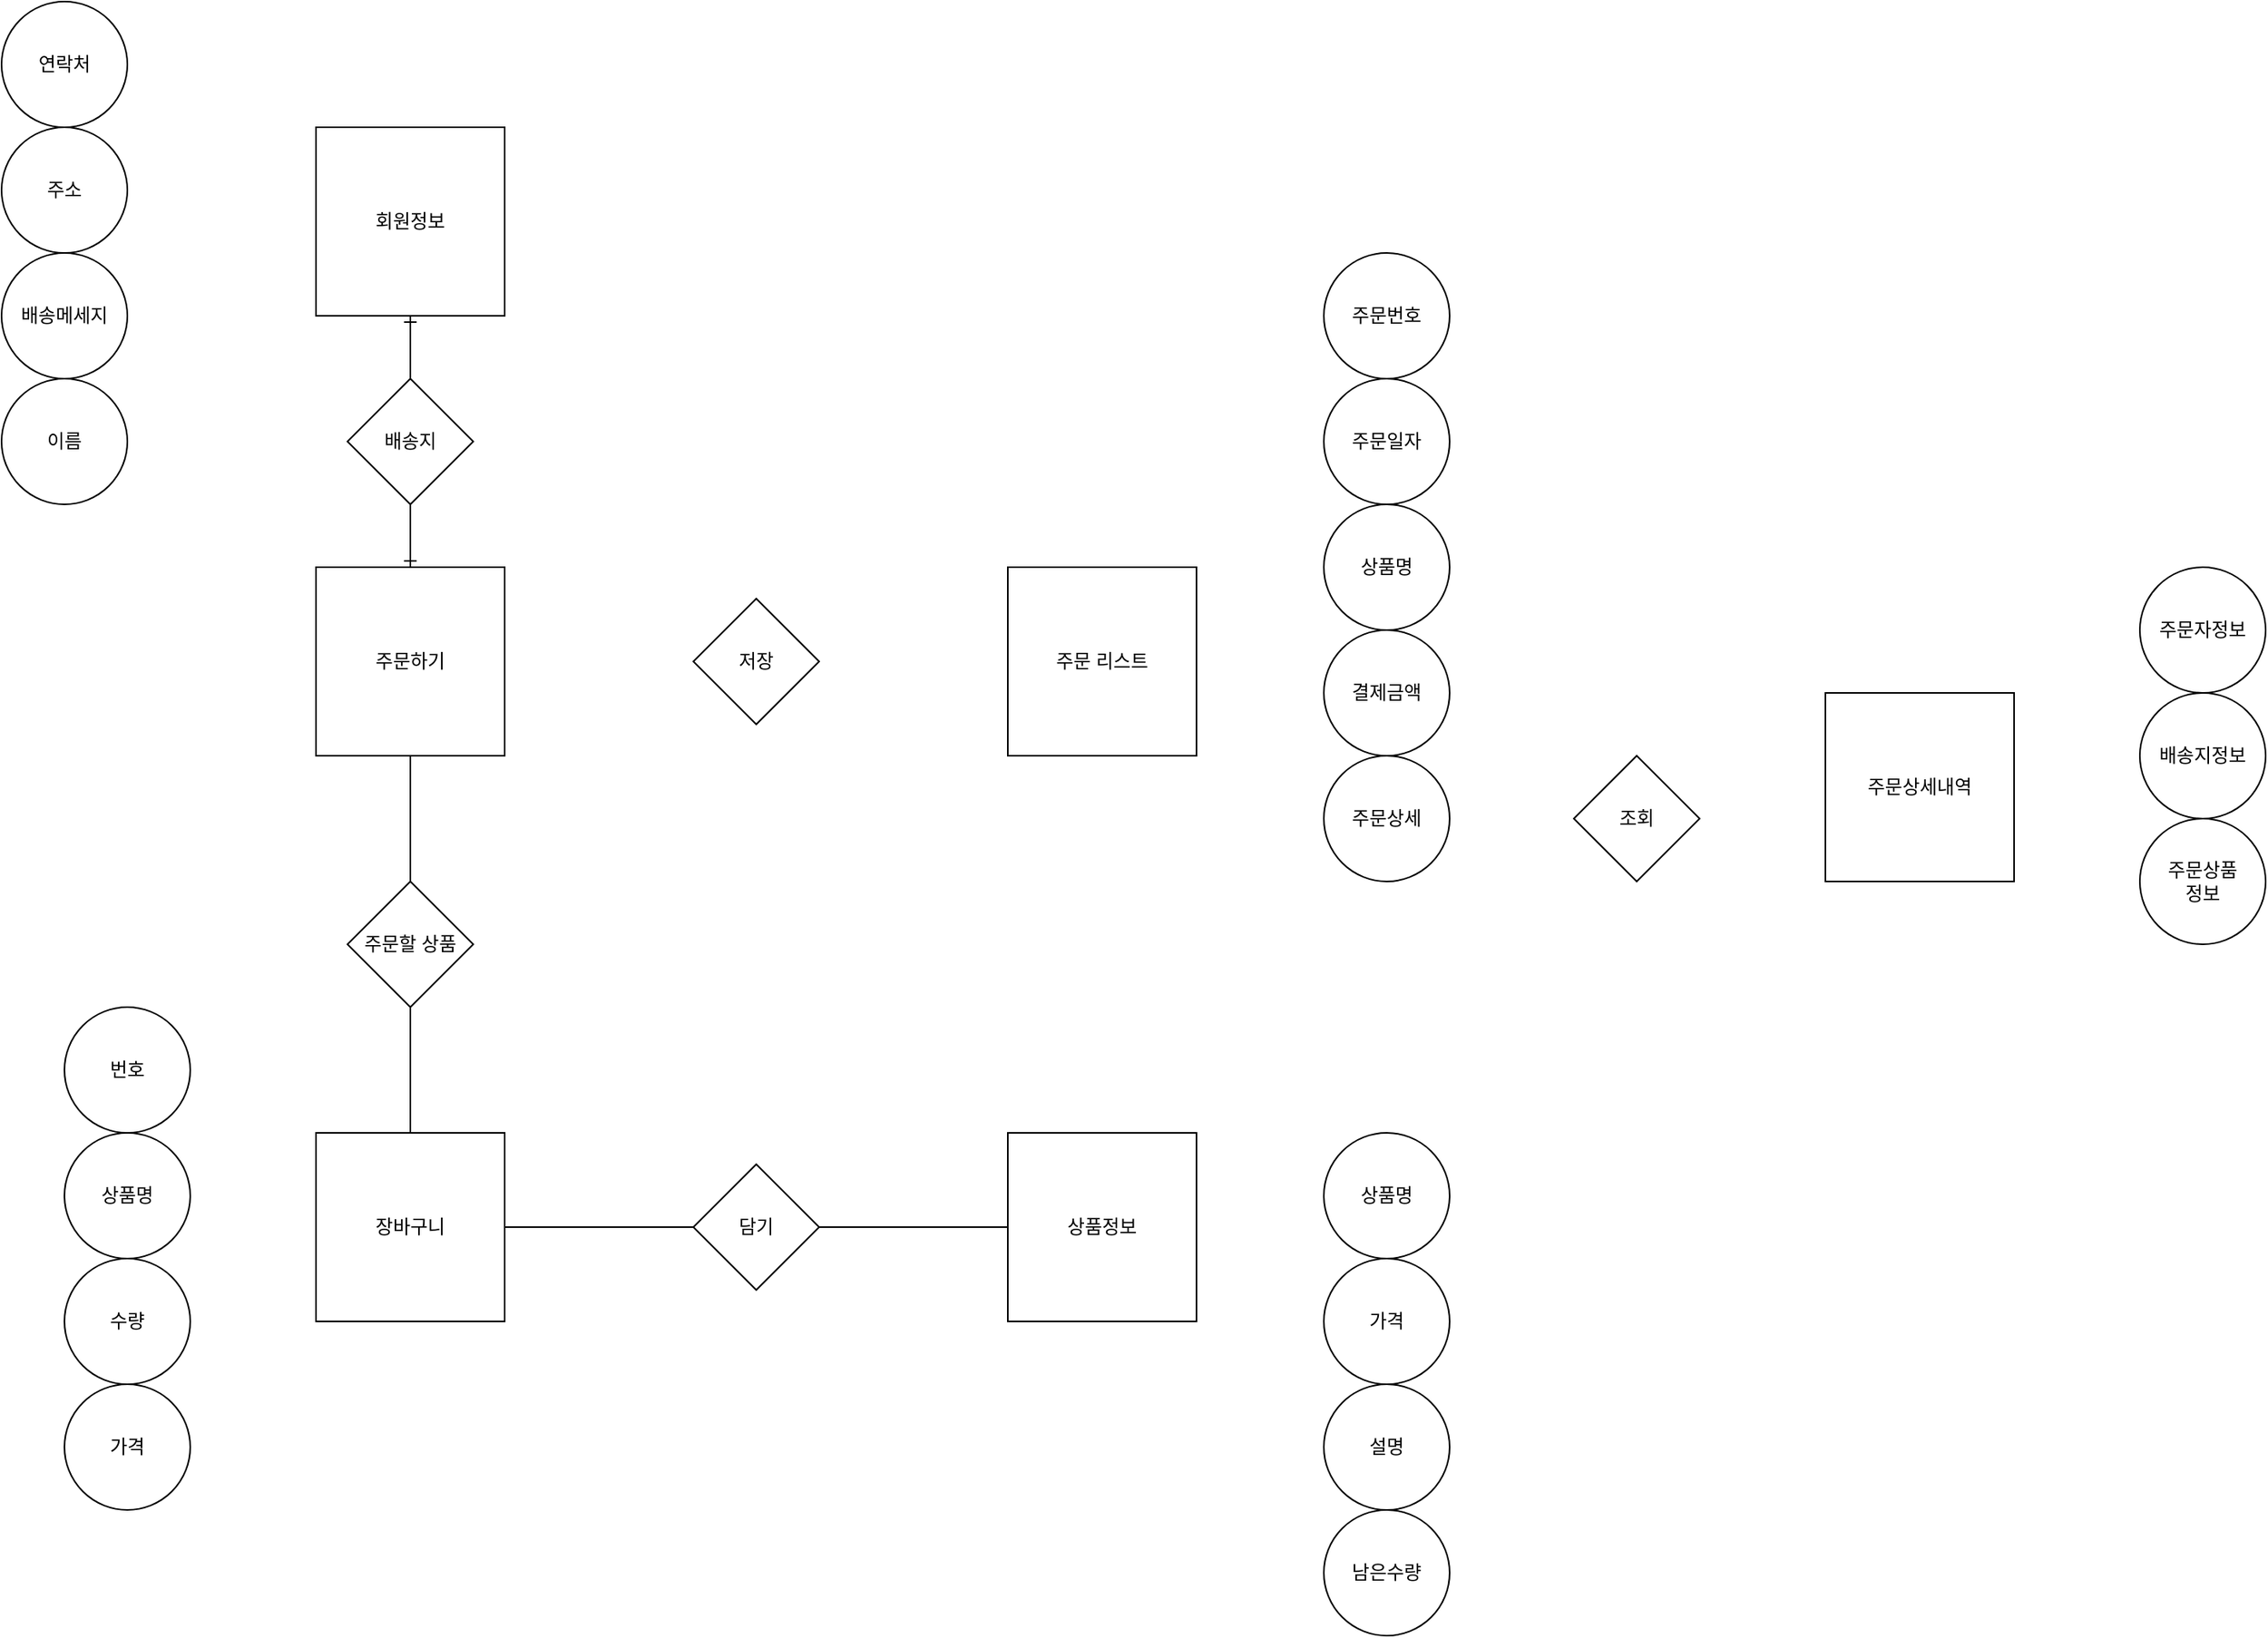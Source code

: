 <mxfile version="13.8.0" type="github">
  <diagram id="x2BrKd-wz-0o-DbK3ciT" name="Page-1">
    <mxGraphModel dx="767" dy="1307" grid="1" gridSize="10" guides="1" tooltips="1" connect="1" arrows="1" fold="1" page="1" pageScale="1" pageWidth="827" pageHeight="1169" math="0" shadow="0">
      <root>
        <mxCell id="0" />
        <mxCell id="1" parent="0" />
        <mxCell id="cxUGnxXR315sWSd6e-1E-1" value="상품정보" style="whiteSpace=wrap;html=1;aspect=fixed;" vertex="1" parent="1">
          <mxGeometry x="960" y="800" width="120" height="120" as="geometry" />
        </mxCell>
        <mxCell id="cxUGnxXR315sWSd6e-1E-2" value="남은수량" style="ellipse;whiteSpace=wrap;html=1;aspect=fixed;" vertex="1" parent="1">
          <mxGeometry x="1161" y="1040" width="80" height="80" as="geometry" />
        </mxCell>
        <mxCell id="cxUGnxXR315sWSd6e-1E-3" value="설명" style="ellipse;whiteSpace=wrap;html=1;aspect=fixed;" vertex="1" parent="1">
          <mxGeometry x="1161" y="960" width="80" height="80" as="geometry" />
        </mxCell>
        <mxCell id="cxUGnxXR315sWSd6e-1E-4" value="가격" style="ellipse;whiteSpace=wrap;html=1;aspect=fixed;" vertex="1" parent="1">
          <mxGeometry x="1161" y="880" width="80" height="80" as="geometry" />
        </mxCell>
        <mxCell id="cxUGnxXR315sWSd6e-1E-5" value="상품명" style="ellipse;whiteSpace=wrap;html=1;aspect=fixed;" vertex="1" parent="1">
          <mxGeometry x="1161" y="800" width="80" height="80" as="geometry" />
        </mxCell>
        <mxCell id="cxUGnxXR315sWSd6e-1E-9" value="" style="endArrow=none;html=1;" edge="1" parent="1">
          <mxGeometry width="50" height="50" relative="1" as="geometry">
            <mxPoint x="1261" y="1110" as="sourcePoint" />
            <mxPoint x="1261" y="1110" as="targetPoint" />
          </mxGeometry>
        </mxCell>
        <mxCell id="cxUGnxXR315sWSd6e-1E-12" value="회원정보" style="whiteSpace=wrap;html=1;aspect=fixed;" vertex="1" parent="1">
          <mxGeometry x="520" y="160" width="120" height="120" as="geometry" />
        </mxCell>
        <mxCell id="cxUGnxXR315sWSd6e-1E-13" value="이름" style="ellipse;whiteSpace=wrap;html=1;aspect=fixed;" vertex="1" parent="1">
          <mxGeometry x="320" y="320" width="80" height="80" as="geometry" />
        </mxCell>
        <mxCell id="cxUGnxXR315sWSd6e-1E-14" value="배송메세지" style="ellipse;whiteSpace=wrap;html=1;aspect=fixed;" vertex="1" parent="1">
          <mxGeometry x="320" y="240" width="80" height="80" as="geometry" />
        </mxCell>
        <mxCell id="cxUGnxXR315sWSd6e-1E-15" value="주소" style="ellipse;whiteSpace=wrap;html=1;aspect=fixed;" vertex="1" parent="1">
          <mxGeometry x="320" y="160" width="80" height="80" as="geometry" />
        </mxCell>
        <mxCell id="cxUGnxXR315sWSd6e-1E-16" value="연락처" style="ellipse;whiteSpace=wrap;html=1;aspect=fixed;" vertex="1" parent="1">
          <mxGeometry x="320" y="80" width="80" height="80" as="geometry" />
        </mxCell>
        <mxCell id="cxUGnxXR315sWSd6e-1E-22" value="주문하기" style="whiteSpace=wrap;html=1;aspect=fixed;" vertex="1" parent="1">
          <mxGeometry x="520" y="440" width="120" height="120" as="geometry" />
        </mxCell>
        <mxCell id="cxUGnxXR315sWSd6e-1E-26" value="장바구니" style="whiteSpace=wrap;html=1;aspect=fixed;strokeWidth=1;fontSize=12;fontColor=#000000;" vertex="1" parent="1">
          <mxGeometry x="520" y="800" width="120" height="120" as="geometry" />
        </mxCell>
        <mxCell id="cxUGnxXR315sWSd6e-1E-27" value="담기" style="rhombus;whiteSpace=wrap;html=1;strokeWidth=1;fontSize=12;fontColor=#000000;" vertex="1" parent="1">
          <mxGeometry x="760" y="820" width="80" height="80" as="geometry" />
        </mxCell>
        <mxCell id="cxUGnxXR315sWSd6e-1E-28" value="배송지" style="rhombus;whiteSpace=wrap;html=1;strokeWidth=1;fontSize=12;fontColor=#000000;" vertex="1" parent="1">
          <mxGeometry x="540" y="320" width="80" height="80" as="geometry" />
        </mxCell>
        <mxCell id="cxUGnxXR315sWSd6e-1E-29" value="주문할 상품" style="rhombus;whiteSpace=wrap;html=1;strokeWidth=1;fontSize=12;fontColor=#000000;" vertex="1" parent="1">
          <mxGeometry x="540" y="640" width="80" height="80" as="geometry" />
        </mxCell>
        <mxCell id="cxUGnxXR315sWSd6e-1E-31" value="주문 리스트" style="whiteSpace=wrap;html=1;aspect=fixed;strokeWidth=1;fontSize=12;fontColor=#000000;" vertex="1" parent="1">
          <mxGeometry x="960" y="440" width="120" height="120" as="geometry" />
        </mxCell>
        <mxCell id="cxUGnxXR315sWSd6e-1E-35" value="" style="endArrow=ERone;html=1;strokeWidth=1;fontSize=12;fontColor=#000000;exitX=0.5;exitY=0;exitDx=0;exitDy=0;startArrow=none;startFill=0;endFill=0;" edge="1" parent="1" source="cxUGnxXR315sWSd6e-1E-28">
          <mxGeometry width="50" height="50" relative="1" as="geometry">
            <mxPoint x="530" y="330" as="sourcePoint" />
            <mxPoint x="580" y="280" as="targetPoint" />
          </mxGeometry>
        </mxCell>
        <mxCell id="cxUGnxXR315sWSd6e-1E-41" value="" style="endArrow=none;html=1;strokeWidth=1;fontSize=12;fontColor=#000000;exitX=0.5;exitY=0;exitDx=0;exitDy=0;startArrow=ERone;startFill=0;" edge="1" parent="1" source="cxUGnxXR315sWSd6e-1E-22">
          <mxGeometry width="50" height="50" relative="1" as="geometry">
            <mxPoint x="530" y="450" as="sourcePoint" />
            <mxPoint x="580" y="400" as="targetPoint" />
          </mxGeometry>
        </mxCell>
        <mxCell id="cxUGnxXR315sWSd6e-1E-42" value="번호" style="ellipse;whiteSpace=wrap;html=1;aspect=fixed;strokeWidth=1;fontSize=12;fontColor=#000000;" vertex="1" parent="1">
          <mxGeometry x="360" y="720" width="80" height="80" as="geometry" />
        </mxCell>
        <mxCell id="cxUGnxXR315sWSd6e-1E-43" value="상품명" style="ellipse;whiteSpace=wrap;html=1;aspect=fixed;strokeWidth=1;fontSize=12;fontColor=#000000;" vertex="1" parent="1">
          <mxGeometry x="360" y="800" width="80" height="80" as="geometry" />
        </mxCell>
        <mxCell id="cxUGnxXR315sWSd6e-1E-44" value="수량" style="ellipse;whiteSpace=wrap;html=1;aspect=fixed;strokeWidth=1;fontSize=12;fontColor=#000000;" vertex="1" parent="1">
          <mxGeometry x="360" y="880" width="80" height="80" as="geometry" />
        </mxCell>
        <mxCell id="cxUGnxXR315sWSd6e-1E-45" value="가격" style="ellipse;whiteSpace=wrap;html=1;aspect=fixed;strokeWidth=1;fontSize=12;fontColor=#000000;" vertex="1" parent="1">
          <mxGeometry x="360" y="960" width="80" height="80" as="geometry" />
        </mxCell>
        <mxCell id="cxUGnxXR315sWSd6e-1E-46" value="" style="endArrow=none;html=1;strokeWidth=1;fontSize=12;fontColor=#000000;entryX=0.5;entryY=1;entryDx=0;entryDy=0;exitX=0.5;exitY=0;exitDx=0;exitDy=0;" edge="1" parent="1" source="cxUGnxXR315sWSd6e-1E-29" target="cxUGnxXR315sWSd6e-1E-22">
          <mxGeometry width="50" height="50" relative="1" as="geometry">
            <mxPoint x="730" y="570" as="sourcePoint" />
            <mxPoint x="780" y="520" as="targetPoint" />
          </mxGeometry>
        </mxCell>
        <mxCell id="cxUGnxXR315sWSd6e-1E-47" value="" style="endArrow=none;html=1;strokeWidth=1;fontSize=12;fontColor=#000000;entryX=0.5;entryY=0;entryDx=0;entryDy=0;exitX=0.5;exitY=1;exitDx=0;exitDy=0;" edge="1" parent="1" source="cxUGnxXR315sWSd6e-1E-29" target="cxUGnxXR315sWSd6e-1E-26">
          <mxGeometry width="50" height="50" relative="1" as="geometry">
            <mxPoint x="730" y="570" as="sourcePoint" />
            <mxPoint x="780" y="520" as="targetPoint" />
          </mxGeometry>
        </mxCell>
        <mxCell id="cxUGnxXR315sWSd6e-1E-48" value="" style="endArrow=none;html=1;strokeWidth=1;fontSize=12;fontColor=#000000;entryX=0;entryY=0.5;entryDx=0;entryDy=0;exitX=1;exitY=0.5;exitDx=0;exitDy=0;" edge="1" parent="1" source="cxUGnxXR315sWSd6e-1E-27" target="cxUGnxXR315sWSd6e-1E-1">
          <mxGeometry width="50" height="50" relative="1" as="geometry">
            <mxPoint x="880" y="860" as="sourcePoint" />
            <mxPoint x="930" y="810" as="targetPoint" />
          </mxGeometry>
        </mxCell>
        <mxCell id="cxUGnxXR315sWSd6e-1E-49" value="" style="endArrow=none;html=1;strokeWidth=1;fontSize=12;fontColor=#000000;entryX=0;entryY=0.5;entryDx=0;entryDy=0;" edge="1" parent="1" source="cxUGnxXR315sWSd6e-1E-26" target="cxUGnxXR315sWSd6e-1E-27">
          <mxGeometry width="50" height="50" relative="1" as="geometry">
            <mxPoint x="730" y="740" as="sourcePoint" />
            <mxPoint x="780" y="690" as="targetPoint" />
          </mxGeometry>
        </mxCell>
        <mxCell id="cxUGnxXR315sWSd6e-1E-55" value="저장" style="rhombus;whiteSpace=wrap;html=1;strokeWidth=1;fontSize=12;fontColor=#000000;" vertex="1" parent="1">
          <mxGeometry x="760" y="460" width="80" height="80" as="geometry" />
        </mxCell>
        <mxCell id="cxUGnxXR315sWSd6e-1E-57" value="주문상세내역" style="whiteSpace=wrap;html=1;aspect=fixed;strokeWidth=1;fontSize=12;fontColor=#000000;" vertex="1" parent="1">
          <mxGeometry x="1480" y="520" width="120" height="120" as="geometry" />
        </mxCell>
        <mxCell id="cxUGnxXR315sWSd6e-1E-58" value="조회" style="rhombus;whiteSpace=wrap;html=1;strokeWidth=1;fontSize=12;fontColor=#000000;" vertex="1" parent="1">
          <mxGeometry x="1320" y="560" width="80" height="80" as="geometry" />
        </mxCell>
        <mxCell id="cxUGnxXR315sWSd6e-1E-59" value="주문번호" style="ellipse;whiteSpace=wrap;html=1;aspect=fixed;strokeWidth=1;fontSize=12;fontColor=#000000;" vertex="1" parent="1">
          <mxGeometry x="1161" y="240" width="80" height="80" as="geometry" />
        </mxCell>
        <mxCell id="cxUGnxXR315sWSd6e-1E-60" value="결제금액" style="ellipse;whiteSpace=wrap;html=1;aspect=fixed;strokeWidth=1;fontSize=12;fontColor=#000000;" vertex="1" parent="1">
          <mxGeometry x="1161" y="480" width="80" height="80" as="geometry" />
        </mxCell>
        <mxCell id="cxUGnxXR315sWSd6e-1E-61" value="상품명" style="ellipse;whiteSpace=wrap;html=1;aspect=fixed;strokeWidth=1;fontSize=12;fontColor=#000000;" vertex="1" parent="1">
          <mxGeometry x="1161" y="400" width="80" height="80" as="geometry" />
        </mxCell>
        <mxCell id="cxUGnxXR315sWSd6e-1E-62" value="주문일자" style="ellipse;whiteSpace=wrap;html=1;aspect=fixed;strokeWidth=1;fontSize=12;fontColor=#000000;" vertex="1" parent="1">
          <mxGeometry x="1161" y="320" width="80" height="80" as="geometry" />
        </mxCell>
        <mxCell id="cxUGnxXR315sWSd6e-1E-63" value="주문상세" style="ellipse;whiteSpace=wrap;html=1;aspect=fixed;strokeWidth=1;fontSize=12;fontColor=#000000;" vertex="1" parent="1">
          <mxGeometry x="1161" y="560" width="80" height="80" as="geometry" />
        </mxCell>
        <mxCell id="cxUGnxXR315sWSd6e-1E-64" value="주문상품&lt;br&gt;정보" style="ellipse;whiteSpace=wrap;html=1;aspect=fixed;strokeWidth=1;fontSize=12;fontColor=#000000;" vertex="1" parent="1">
          <mxGeometry x="1680" y="600" width="80" height="80" as="geometry" />
        </mxCell>
        <mxCell id="cxUGnxXR315sWSd6e-1E-65" value="배송지정보" style="ellipse;whiteSpace=wrap;html=1;aspect=fixed;strokeWidth=1;fontSize=12;fontColor=#000000;" vertex="1" parent="1">
          <mxGeometry x="1680" y="520" width="80" height="80" as="geometry" />
        </mxCell>
        <mxCell id="cxUGnxXR315sWSd6e-1E-66" value="주문자정보" style="ellipse;whiteSpace=wrap;html=1;aspect=fixed;strokeWidth=1;fontSize=12;fontColor=#000000;" vertex="1" parent="1">
          <mxGeometry x="1680" y="440" width="80" height="80" as="geometry" />
        </mxCell>
      </root>
    </mxGraphModel>
  </diagram>
</mxfile>
